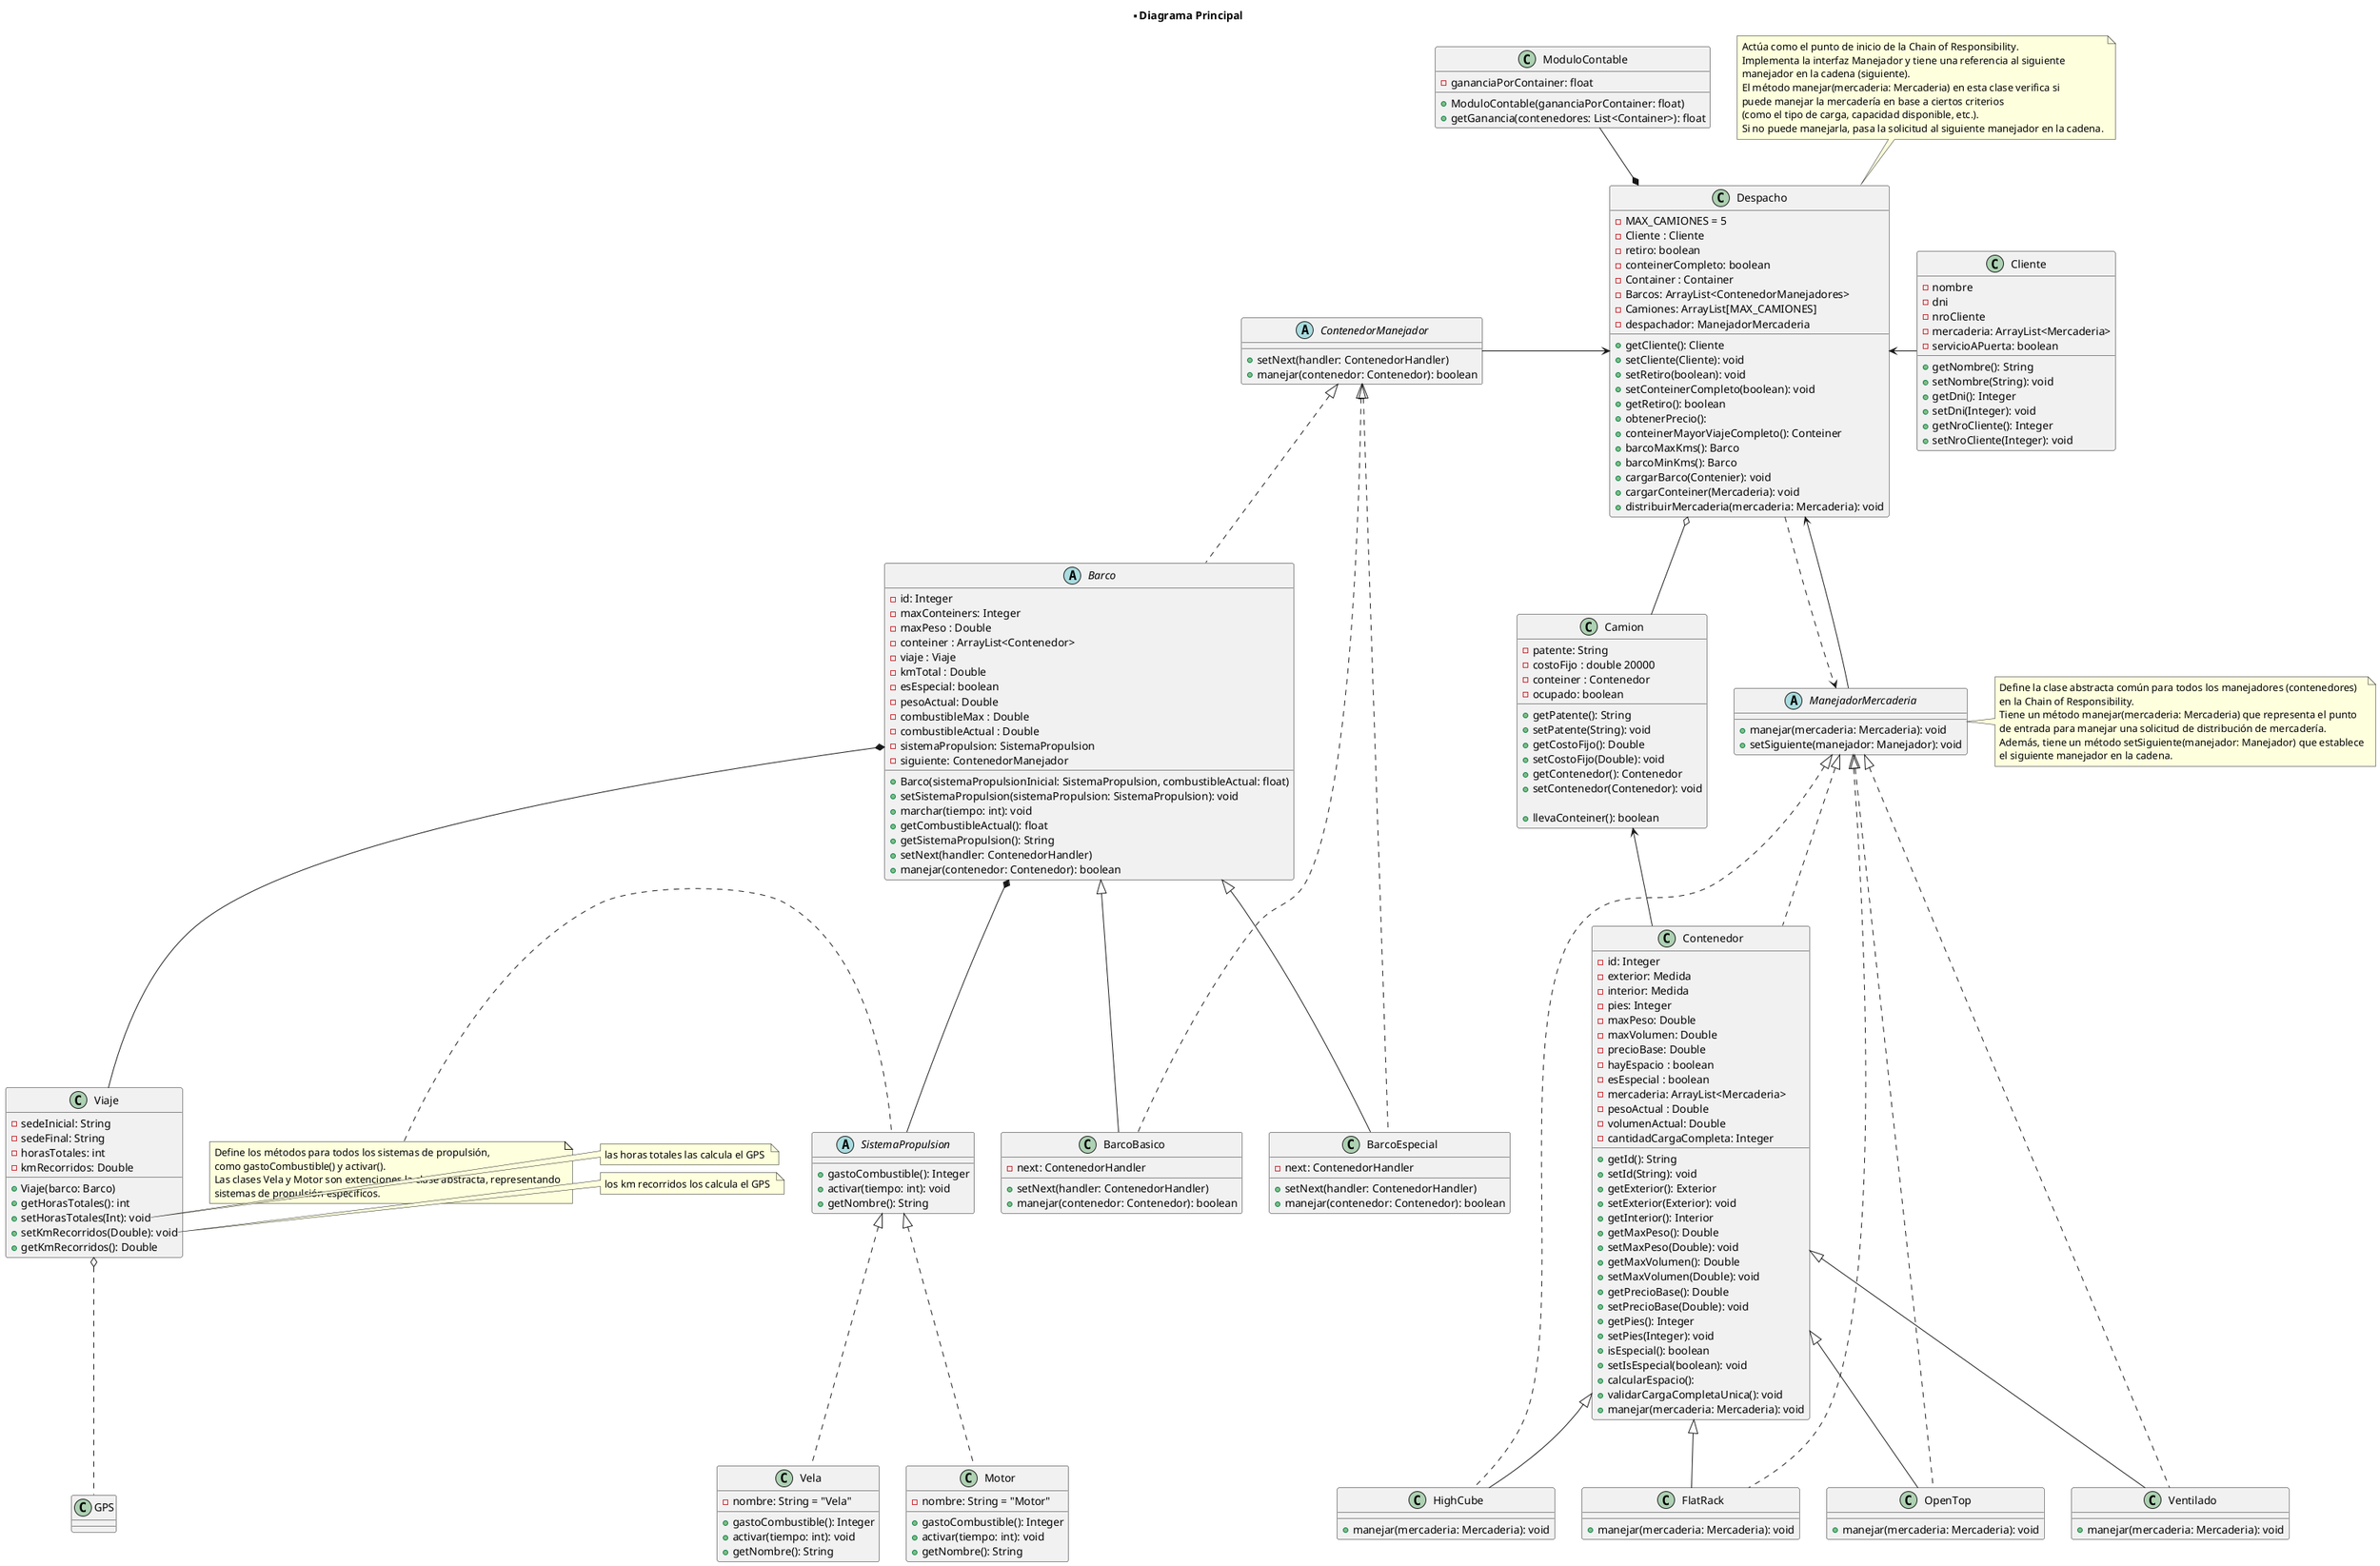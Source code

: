 @startuml

title ** Diagrama Principal

class Despacho{
   - MAX_CAMIONES = 5
   - Cliente : Cliente 
   - retiro: boolean 
   - conteinerCompleto: boolean  
   - Container : Container 
   - Barcos: ArrayList<ContenedorManejadores>
   - Camiones: ArrayList[MAX_CAMIONES]
   - despachador: ManejadorMercaderia

   
   + getCliente(): Cliente 
   + setCliente(Cliente): void
   + setRetiro(boolean): void
   + setConteinerCompleto(boolean): void
   + getRetiro(): boolean
   + obtenerPrecio():
   + conteinerMayorViajeCompleto(): Conteiner 
   + barcoMaxKms(): Barco 
   + barcoMinKms(): Barco 
   + cargarBarco(Contenier): void 
   + cargarConteiner(Mercaderia): void 
   + distribuirMercaderia(mercaderia: Mercaderia): void
}

abstract class Barco implements ContenedorManejador {
   - id: Integer
   - maxConteiners: Integer
   - maxPeso : Double 
   - conteiner : ArrayList<Contenedor>
   - viaje : Viaje
   - kmTotal : Double 
   - esEspecial: boolean 
   - pesoActual: Double 
   - combustibleMax : Double
   - combustibleActual : Double
   - sistemaPropulsion: SistemaPropulsion
   - siguiente: ContenedorManejador
   
    + Barco(sistemaPropulsionInicial: SistemaPropulsion, combustibleActual: float)
    + setSistemaPropulsion(sistemaPropulsion: SistemaPropulsion): void
    + marchar(tiempo: int): void
    + getCombustibleActual(): float
    + getSistemaPropulsion(): String
    + setNext(handler: ContenedorHandler)
    + manejar(contenedor: Contenedor): boolean
}

abstract class SistemaPropulsion {
    + gastoCombustible(): Integer
    + activar(tiempo: int): void
    + getNombre(): String
}

class Vela implements SistemaPropulsion {
    - nombre: String = "Vela"
    + gastoCombustible(): Integer
    + activar(tiempo: int): void
    + getNombre(): String
}

class Motor implements SistemaPropulsion {
    - nombre: String = "Motor"
    + gastoCombustible(): Integer
    + activar(tiempo: int): void
    + getNombre(): String
}

class Viaje {
    - sedeInicial: String
    - sedeFinal: String
    - horasTotales: int
    - kmRecorridos: Double 
    + Viaje(barco: Barco)
    + getHorasTotales(): int
    + setHorasTotales(Int): void
    + setKmRecorridos(Double): void
    + getKmRecorridos(): Double 
}

class ModuloContable {
    - gananciaPorContainer: float
    + ModuloContable(gananciaPorContainer: float)
    + getGanancia(contenedores: List<Container>): float
}

abstract class ContenedorManejador {
    + setNext(handler: ContenedorHandler)
    + manejar(contenedor: Contenedor): boolean
}

class BarcoBasico extends Barco implements ContenedorManejador {
    - next: ContenedorHandler
    + setNext(handler: ContenedorHandler)
    + manejar(contenedor: Contenedor): boolean
}

class BarcoEspecial extends Barco implements ContenedorManejador {
    - next: ContenedorHandler
    + setNext(handler: ContenedorHandler)
    + manejar(contenedor: Contenedor): boolean
}

class Camion{
   - patente: String 
   - costoFijo : double 20000 
   - conteiner : Contenedor 
   - ocupado: boolean 

   + getPatente(): String
   + setPatente(String): void
   + getCostoFijo(): Double 
   + setCostoFijo(Double): void
   + getContenedor(): Contenedor
   + setContenedor(Contenedor): void

   + llevaConteiner(): boolean
}

class Cliente{
   - nombre
   - dni
   - nroCliente 
   - mercaderia: ArrayList<Mercaderia>
   - servicioAPuerta: boolean 

   + getNombre(): String 
   + setNombre(String): void
   + getDni(): Integer 
   + setDni(Integer): void
   + getNroCliente(): Integer 
   + setNroCliente(Integer): void

}

abstract Class Contenedor{
   - id: Integer 
   - exterior: Medida 
   - interior: Medida  
   - pies: Integer 
   - maxPeso: Double 
   - maxVolumen: Double 
   - precioBase: Double
   - hayEspacio : boolean 
   - esEspecial : boolean
   - mercaderia: ArrayList<Mercaderia>
   - pesoActual : Double 
   - volumenActual: Double 
   - cantidadCargaCompleta: Integer 

   + getId(): String 
   + setId(String): void
   + getExterior(): Exterior
   + setExterior(Exterior): void
   + getInterior(): Interior
   + getMaxPeso(): Double
   + setMaxPeso(Double): void
   + getMaxVolumen(): Double
   + setMaxVolumen(Double): void 
   + getPrecioBase(): Double
   + setPrecioBase(Double): void
   + getPies(): Integer 
   + setPies(Integer): void 
   + isEspecial(): boolean
   + setIsEspecial(boolean): void 
   + calcularEspacio(): 
   + validarCargaCompletaUnica(): void 
}

abstract class ManejadorMercaderia {
    + manejar(mercaderia: Mercaderia): void
    + setSiguiente(manejador: Manejador): void
}

class Contenedor {
    + manejar(mercaderia: Mercaderia): void
}

class Ventilado {
    + manejar(mercaderia: Mercaderia): void
}

class HighCube {
    + manejar(mercaderia: Mercaderia): void
}

class FlatRack {
    + manejar(mercaderia: Mercaderia): void
}

class OpenTop {
    + manejar(mercaderia: Mercaderia): void
}

' relaciones 

Despacho ..> ManejadorMercaderia

Contenedor <|-- Ventilado
Contenedor <|-- HighCube
Contenedor <|-- FlatRack
Contenedor <|-- OpenTop

ManejadorMercaderia <|.. Contenedor
ManejadorMercaderia <|.. Ventilado
ManejadorMercaderia <|.. HighCube
ManejadorMercaderia <|.. FlatRack
ManejadorMercaderia <|.. OpenTop


Despacho <-r- Cliente
Despacho o-- Camion
Despacho <-l- ContenedorManejador
Despacho <-- ManejadorMercaderia

Barco *-- SistemaPropulsion
Barco *-- Viaje
ModuloContable --* Despacho
Viaje o.. GPS 
Camion <-- Contenedor


' notas

note left of SistemaPropulsion
Define los métodos para todos los sistemas de propulsión,
como gastoCombustible() y activar(). 
Las clases Vela y Motor son extenciones la clase abstracta, representando
sistemas de propulsión específicos. 
end note

note left of Viaje::setHorasTotales
   las horas totales las calcula el GPS 
end note 

note left of Viaje::setKmRecorridos
   los km recorridos los calcula el GPS 
end note 

note right of ManejadorMercaderia
Define la clase abstracta común para todos los manejadores (contenedores)
en la Chain of Responsibility. 
Tiene un método manejar(mercaderia: Mercaderia) que representa el punto
de entrada para manejar una solicitud de distribución de mercadería.
Además, tiene un método setSiguiente(manejador: Manejador) que establece
el siguiente manejador en la cadena.
end note 

note top of Despacho
Actúa como el punto de inicio de la Chain of Responsibility. 
Implementa la interfaz Manejador y tiene una referencia al siguiente
manejador en la cadena (siguiente). 
El método manejar(mercaderia: Mercaderia) en esta clase verifica si 
puede manejar la mercadería en base a ciertos criterios 
(como el tipo de carga, capacidad disponible, etc.). 
Si no puede manejarla, pasa la solicitud al siguiente manejador en la cadena.
end note
@enduml